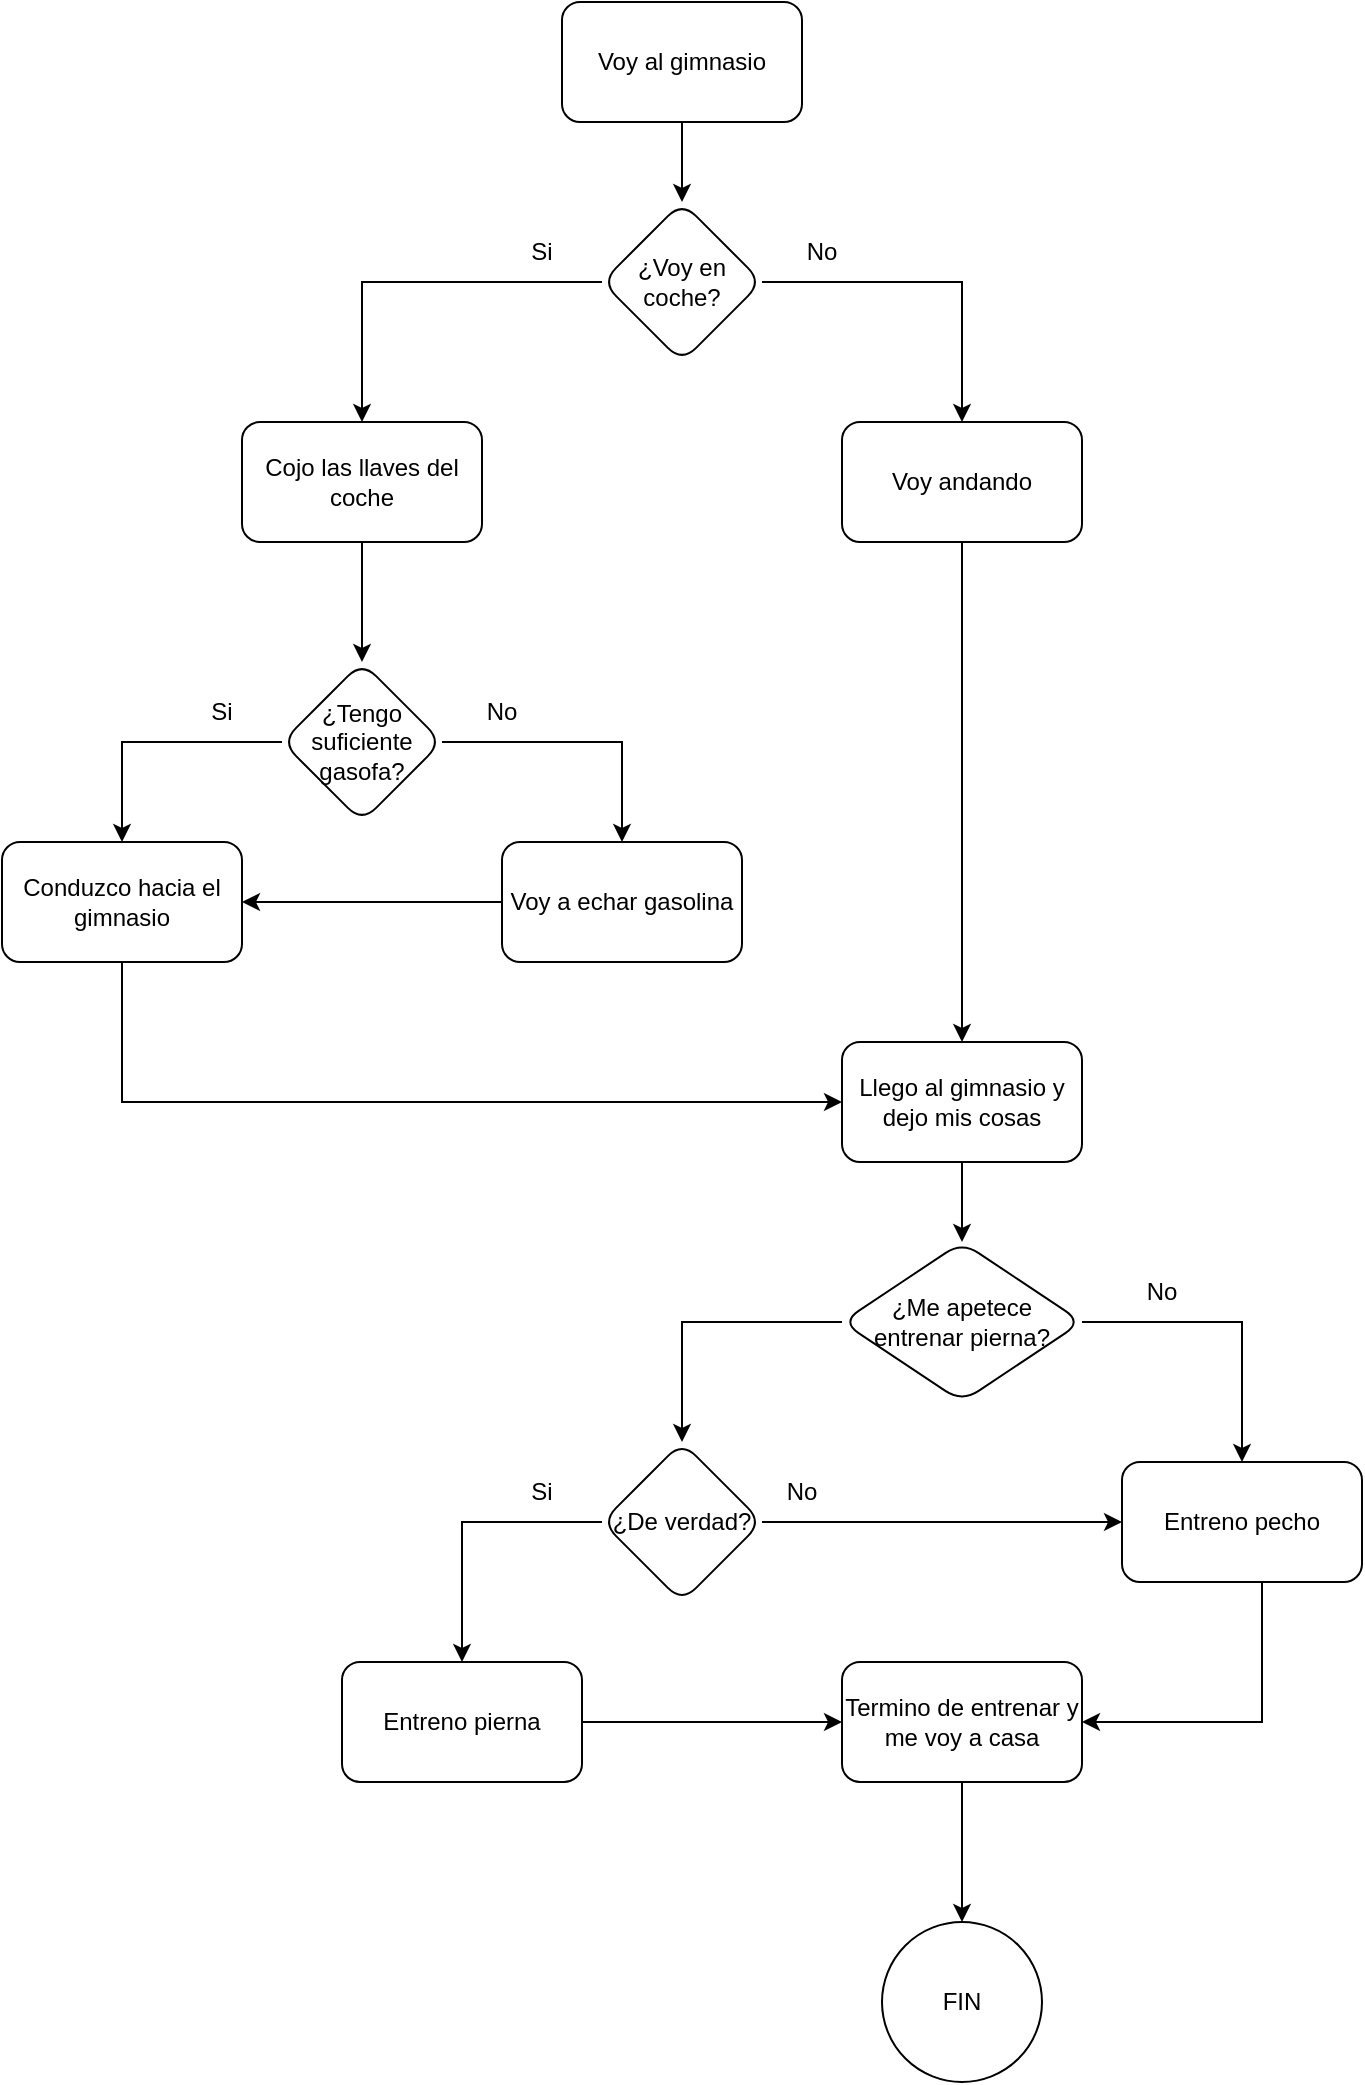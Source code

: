 <mxfile version="21.7.5" type="github">
  <diagram id="C5RBs43oDa-KdzZeNtuy" name="Page-1">
    <mxGraphModel dx="1396" dy="793" grid="1" gridSize="10" guides="1" tooltips="1" connect="1" arrows="1" fold="1" page="1" pageScale="1" pageWidth="827" pageHeight="1169" math="0" shadow="0">
      <root>
        <mxCell id="WIyWlLk6GJQsqaUBKTNV-0" />
        <mxCell id="WIyWlLk6GJQsqaUBKTNV-1" parent="WIyWlLk6GJQsqaUBKTNV-0" />
        <mxCell id="DJObfJVSwyNWbDrOo4KB-5" value="" style="edgeStyle=orthogonalEdgeStyle;rounded=0;orthogonalLoop=1;jettySize=auto;html=1;" edge="1" parent="WIyWlLk6GJQsqaUBKTNV-1" source="DJObfJVSwyNWbDrOo4KB-3" target="DJObfJVSwyNWbDrOo4KB-4">
          <mxGeometry relative="1" as="geometry" />
        </mxCell>
        <mxCell id="DJObfJVSwyNWbDrOo4KB-3" value="Voy al gimnasio" style="rounded=1;whiteSpace=wrap;html=1;" vertex="1" parent="WIyWlLk6GJQsqaUBKTNV-1">
          <mxGeometry x="300" y="90" width="120" height="60" as="geometry" />
        </mxCell>
        <mxCell id="DJObfJVSwyNWbDrOo4KB-22" value="" style="edgeStyle=orthogonalEdgeStyle;rounded=0;orthogonalLoop=1;jettySize=auto;html=1;" edge="1" parent="WIyWlLk6GJQsqaUBKTNV-1" source="DJObfJVSwyNWbDrOo4KB-4" target="DJObfJVSwyNWbDrOo4KB-21">
          <mxGeometry relative="1" as="geometry" />
        </mxCell>
        <mxCell id="DJObfJVSwyNWbDrOo4KB-52" style="edgeStyle=orthogonalEdgeStyle;rounded=0;orthogonalLoop=1;jettySize=auto;html=1;entryX=0.5;entryY=0;entryDx=0;entryDy=0;" edge="1" parent="WIyWlLk6GJQsqaUBKTNV-1" source="DJObfJVSwyNWbDrOo4KB-4" target="DJObfJVSwyNWbDrOo4KB-8">
          <mxGeometry relative="1" as="geometry" />
        </mxCell>
        <mxCell id="DJObfJVSwyNWbDrOo4KB-4" value="¿Voy en coche?" style="rhombus;whiteSpace=wrap;html=1;rounded=1;" vertex="1" parent="WIyWlLk6GJQsqaUBKTNV-1">
          <mxGeometry x="320" y="190" width="80" height="80" as="geometry" />
        </mxCell>
        <mxCell id="DJObfJVSwyNWbDrOo4KB-16" value="" style="edgeStyle=orthogonalEdgeStyle;rounded=0;orthogonalLoop=1;jettySize=auto;html=1;" edge="1" parent="WIyWlLk6GJQsqaUBKTNV-1" source="DJObfJVSwyNWbDrOo4KB-8" target="DJObfJVSwyNWbDrOo4KB-15">
          <mxGeometry relative="1" as="geometry" />
        </mxCell>
        <mxCell id="DJObfJVSwyNWbDrOo4KB-8" value="Cojo las llaves del coche" style="whiteSpace=wrap;html=1;rounded=1;" vertex="1" parent="WIyWlLk6GJQsqaUBKTNV-1">
          <mxGeometry x="140" y="300" width="120" height="60" as="geometry" />
        </mxCell>
        <mxCell id="DJObfJVSwyNWbDrOo4KB-13" value="Si" style="text;html=1;strokeColor=none;fillColor=none;align=center;verticalAlign=middle;whiteSpace=wrap;rounded=0;" vertex="1" parent="WIyWlLk6GJQsqaUBKTNV-1">
          <mxGeometry x="260" y="200" width="60" height="30" as="geometry" />
        </mxCell>
        <mxCell id="DJObfJVSwyNWbDrOo4KB-18" value="" style="edgeStyle=orthogonalEdgeStyle;rounded=0;orthogonalLoop=1;jettySize=auto;html=1;" edge="1" parent="WIyWlLk6GJQsqaUBKTNV-1" source="DJObfJVSwyNWbDrOo4KB-15" target="DJObfJVSwyNWbDrOo4KB-17">
          <mxGeometry relative="1" as="geometry" />
        </mxCell>
        <mxCell id="DJObfJVSwyNWbDrOo4KB-54" value="" style="edgeStyle=orthogonalEdgeStyle;rounded=0;orthogonalLoop=1;jettySize=auto;html=1;" edge="1" parent="WIyWlLk6GJQsqaUBKTNV-1" source="DJObfJVSwyNWbDrOo4KB-15" target="DJObfJVSwyNWbDrOo4KB-53">
          <mxGeometry relative="1" as="geometry" />
        </mxCell>
        <mxCell id="DJObfJVSwyNWbDrOo4KB-15" value="¿Tengo suficiente gasofa?" style="rhombus;whiteSpace=wrap;html=1;rounded=1;" vertex="1" parent="WIyWlLk6GJQsqaUBKTNV-1">
          <mxGeometry x="160" y="420" width="80" height="80" as="geometry" />
        </mxCell>
        <mxCell id="DJObfJVSwyNWbDrOo4KB-57" style="edgeStyle=orthogonalEdgeStyle;rounded=0;orthogonalLoop=1;jettySize=auto;html=1;entryX=0;entryY=0.5;entryDx=0;entryDy=0;" edge="1" parent="WIyWlLk6GJQsqaUBKTNV-1" source="DJObfJVSwyNWbDrOo4KB-17" target="DJObfJVSwyNWbDrOo4KB-29">
          <mxGeometry relative="1" as="geometry">
            <Array as="points">
              <mxPoint x="80" y="640" />
            </Array>
          </mxGeometry>
        </mxCell>
        <mxCell id="DJObfJVSwyNWbDrOo4KB-17" value="Conduzco hacia el gimnasio" style="whiteSpace=wrap;html=1;rounded=1;" vertex="1" parent="WIyWlLk6GJQsqaUBKTNV-1">
          <mxGeometry x="20" y="510" width="120" height="60" as="geometry" />
        </mxCell>
        <mxCell id="DJObfJVSwyNWbDrOo4KB-31" style="edgeStyle=orthogonalEdgeStyle;rounded=0;orthogonalLoop=1;jettySize=auto;html=1;entryX=0.5;entryY=0;entryDx=0;entryDy=0;" edge="1" parent="WIyWlLk6GJQsqaUBKTNV-1" source="DJObfJVSwyNWbDrOo4KB-21" target="DJObfJVSwyNWbDrOo4KB-29">
          <mxGeometry relative="1" as="geometry" />
        </mxCell>
        <mxCell id="DJObfJVSwyNWbDrOo4KB-21" value="Voy andando" style="whiteSpace=wrap;html=1;rounded=1;" vertex="1" parent="WIyWlLk6GJQsqaUBKTNV-1">
          <mxGeometry x="440" y="300" width="120" height="60" as="geometry" />
        </mxCell>
        <mxCell id="DJObfJVSwyNWbDrOo4KB-24" value="No" style="text;html=1;strokeColor=none;fillColor=none;align=center;verticalAlign=middle;whiteSpace=wrap;rounded=0;" vertex="1" parent="WIyWlLk6GJQsqaUBKTNV-1">
          <mxGeometry x="400" y="200" width="60" height="30" as="geometry" />
        </mxCell>
        <mxCell id="DJObfJVSwyNWbDrOo4KB-25" value="Si" style="text;html=1;strokeColor=none;fillColor=none;align=center;verticalAlign=middle;whiteSpace=wrap;rounded=0;" vertex="1" parent="WIyWlLk6GJQsqaUBKTNV-1">
          <mxGeometry x="100" y="430" width="60" height="30" as="geometry" />
        </mxCell>
        <mxCell id="DJObfJVSwyNWbDrOo4KB-58" style="edgeStyle=orthogonalEdgeStyle;rounded=0;orthogonalLoop=1;jettySize=auto;html=1;entryX=0.5;entryY=0;entryDx=0;entryDy=0;" edge="1" parent="WIyWlLk6GJQsqaUBKTNV-1" source="DJObfJVSwyNWbDrOo4KB-29" target="DJObfJVSwyNWbDrOo4KB-39">
          <mxGeometry relative="1" as="geometry" />
        </mxCell>
        <mxCell id="DJObfJVSwyNWbDrOo4KB-29" value="Llego al gimnasio y dejo mis cosas" style="whiteSpace=wrap;html=1;rounded=1;" vertex="1" parent="WIyWlLk6GJQsqaUBKTNV-1">
          <mxGeometry x="440" y="610" width="120" height="60" as="geometry" />
        </mxCell>
        <mxCell id="DJObfJVSwyNWbDrOo4KB-44" value="" style="edgeStyle=orthogonalEdgeStyle;rounded=0;orthogonalLoop=1;jettySize=auto;html=1;" edge="1" parent="WIyWlLk6GJQsqaUBKTNV-1" source="DJObfJVSwyNWbDrOo4KB-39" target="DJObfJVSwyNWbDrOo4KB-43">
          <mxGeometry relative="1" as="geometry" />
        </mxCell>
        <mxCell id="DJObfJVSwyNWbDrOo4KB-64" value="" style="edgeStyle=orthogonalEdgeStyle;rounded=0;orthogonalLoop=1;jettySize=auto;html=1;" edge="1" parent="WIyWlLk6GJQsqaUBKTNV-1" source="DJObfJVSwyNWbDrOo4KB-39" target="DJObfJVSwyNWbDrOo4KB-63">
          <mxGeometry relative="1" as="geometry">
            <Array as="points">
              <mxPoint x="360" y="750" />
            </Array>
          </mxGeometry>
        </mxCell>
        <mxCell id="DJObfJVSwyNWbDrOo4KB-39" value="¿Me apetece entrenar pierna?" style="rhombus;whiteSpace=wrap;html=1;rounded=1;" vertex="1" parent="WIyWlLk6GJQsqaUBKTNV-1">
          <mxGeometry x="440" y="710" width="120" height="80" as="geometry" />
        </mxCell>
        <mxCell id="DJObfJVSwyNWbDrOo4KB-48" style="edgeStyle=orthogonalEdgeStyle;rounded=0;orthogonalLoop=1;jettySize=auto;html=1;entryX=1;entryY=0.5;entryDx=0;entryDy=0;" edge="1" parent="WIyWlLk6GJQsqaUBKTNV-1" source="DJObfJVSwyNWbDrOo4KB-43" target="DJObfJVSwyNWbDrOo4KB-47">
          <mxGeometry relative="1" as="geometry">
            <Array as="points">
              <mxPoint x="650" y="950" />
            </Array>
          </mxGeometry>
        </mxCell>
        <mxCell id="DJObfJVSwyNWbDrOo4KB-43" value="Entreno pecho" style="whiteSpace=wrap;html=1;rounded=1;" vertex="1" parent="WIyWlLk6GJQsqaUBKTNV-1">
          <mxGeometry x="580" y="820" width="120" height="60" as="geometry" />
        </mxCell>
        <mxCell id="DJObfJVSwyNWbDrOo4KB-46" value="No" style="text;html=1;strokeColor=none;fillColor=none;align=center;verticalAlign=middle;whiteSpace=wrap;rounded=0;" vertex="1" parent="WIyWlLk6GJQsqaUBKTNV-1">
          <mxGeometry x="570" y="720" width="60" height="30" as="geometry" />
        </mxCell>
        <mxCell id="DJObfJVSwyNWbDrOo4KB-51" value="" style="edgeStyle=orthogonalEdgeStyle;rounded=0;orthogonalLoop=1;jettySize=auto;html=1;" edge="1" parent="WIyWlLk6GJQsqaUBKTNV-1" source="DJObfJVSwyNWbDrOo4KB-47" target="DJObfJVSwyNWbDrOo4KB-50">
          <mxGeometry relative="1" as="geometry" />
        </mxCell>
        <mxCell id="DJObfJVSwyNWbDrOo4KB-47" value="Termino de entrenar y me voy a casa" style="whiteSpace=wrap;html=1;rounded=1;" vertex="1" parent="WIyWlLk6GJQsqaUBKTNV-1">
          <mxGeometry x="440" y="920" width="120" height="60" as="geometry" />
        </mxCell>
        <mxCell id="DJObfJVSwyNWbDrOo4KB-50" value="FIN" style="ellipse;whiteSpace=wrap;html=1;rounded=1;" vertex="1" parent="WIyWlLk6GJQsqaUBKTNV-1">
          <mxGeometry x="460" y="1050" width="80" height="80" as="geometry" />
        </mxCell>
        <mxCell id="DJObfJVSwyNWbDrOo4KB-56" style="edgeStyle=orthogonalEdgeStyle;rounded=0;orthogonalLoop=1;jettySize=auto;html=1;entryX=1;entryY=0.5;entryDx=0;entryDy=0;" edge="1" parent="WIyWlLk6GJQsqaUBKTNV-1" source="DJObfJVSwyNWbDrOo4KB-53" target="DJObfJVSwyNWbDrOo4KB-17">
          <mxGeometry relative="1" as="geometry" />
        </mxCell>
        <mxCell id="DJObfJVSwyNWbDrOo4KB-53" value="Voy a echar gasolina" style="whiteSpace=wrap;html=1;rounded=1;" vertex="1" parent="WIyWlLk6GJQsqaUBKTNV-1">
          <mxGeometry x="270" y="510" width="120" height="60" as="geometry" />
        </mxCell>
        <mxCell id="DJObfJVSwyNWbDrOo4KB-55" value="No" style="text;html=1;strokeColor=none;fillColor=none;align=center;verticalAlign=middle;whiteSpace=wrap;rounded=0;" vertex="1" parent="WIyWlLk6GJQsqaUBKTNV-1">
          <mxGeometry x="240" y="430" width="60" height="30" as="geometry" />
        </mxCell>
        <mxCell id="DJObfJVSwyNWbDrOo4KB-65" style="edgeStyle=orthogonalEdgeStyle;rounded=0;orthogonalLoop=1;jettySize=auto;html=1;entryX=0;entryY=0.5;entryDx=0;entryDy=0;" edge="1" parent="WIyWlLk6GJQsqaUBKTNV-1" source="DJObfJVSwyNWbDrOo4KB-63" target="DJObfJVSwyNWbDrOo4KB-43">
          <mxGeometry relative="1" as="geometry" />
        </mxCell>
        <mxCell id="DJObfJVSwyNWbDrOo4KB-68" value="" style="edgeStyle=orthogonalEdgeStyle;rounded=0;orthogonalLoop=1;jettySize=auto;html=1;" edge="1" parent="WIyWlLk6GJQsqaUBKTNV-1" source="DJObfJVSwyNWbDrOo4KB-63" target="DJObfJVSwyNWbDrOo4KB-67">
          <mxGeometry relative="1" as="geometry" />
        </mxCell>
        <mxCell id="DJObfJVSwyNWbDrOo4KB-63" value="¿De verdad?" style="rhombus;whiteSpace=wrap;html=1;rounded=1;" vertex="1" parent="WIyWlLk6GJQsqaUBKTNV-1">
          <mxGeometry x="320" y="810" width="80" height="80" as="geometry" />
        </mxCell>
        <mxCell id="DJObfJVSwyNWbDrOo4KB-66" value="No" style="text;html=1;strokeColor=none;fillColor=none;align=center;verticalAlign=middle;whiteSpace=wrap;rounded=0;" vertex="1" parent="WIyWlLk6GJQsqaUBKTNV-1">
          <mxGeometry x="390" y="820" width="60" height="30" as="geometry" />
        </mxCell>
        <mxCell id="DJObfJVSwyNWbDrOo4KB-71" style="edgeStyle=orthogonalEdgeStyle;rounded=0;orthogonalLoop=1;jettySize=auto;html=1;entryX=0;entryY=0.5;entryDx=0;entryDy=0;" edge="1" parent="WIyWlLk6GJQsqaUBKTNV-1" source="DJObfJVSwyNWbDrOo4KB-67" target="DJObfJVSwyNWbDrOo4KB-47">
          <mxGeometry relative="1" as="geometry" />
        </mxCell>
        <mxCell id="DJObfJVSwyNWbDrOo4KB-67" value="Entreno pierna" style="whiteSpace=wrap;html=1;rounded=1;" vertex="1" parent="WIyWlLk6GJQsqaUBKTNV-1">
          <mxGeometry x="190" y="920" width="120" height="60" as="geometry" />
        </mxCell>
        <mxCell id="DJObfJVSwyNWbDrOo4KB-69" value="Si" style="text;html=1;strokeColor=none;fillColor=none;align=center;verticalAlign=middle;whiteSpace=wrap;rounded=0;" vertex="1" parent="WIyWlLk6GJQsqaUBKTNV-1">
          <mxGeometry x="260" y="820" width="60" height="30" as="geometry" />
        </mxCell>
      </root>
    </mxGraphModel>
  </diagram>
</mxfile>
